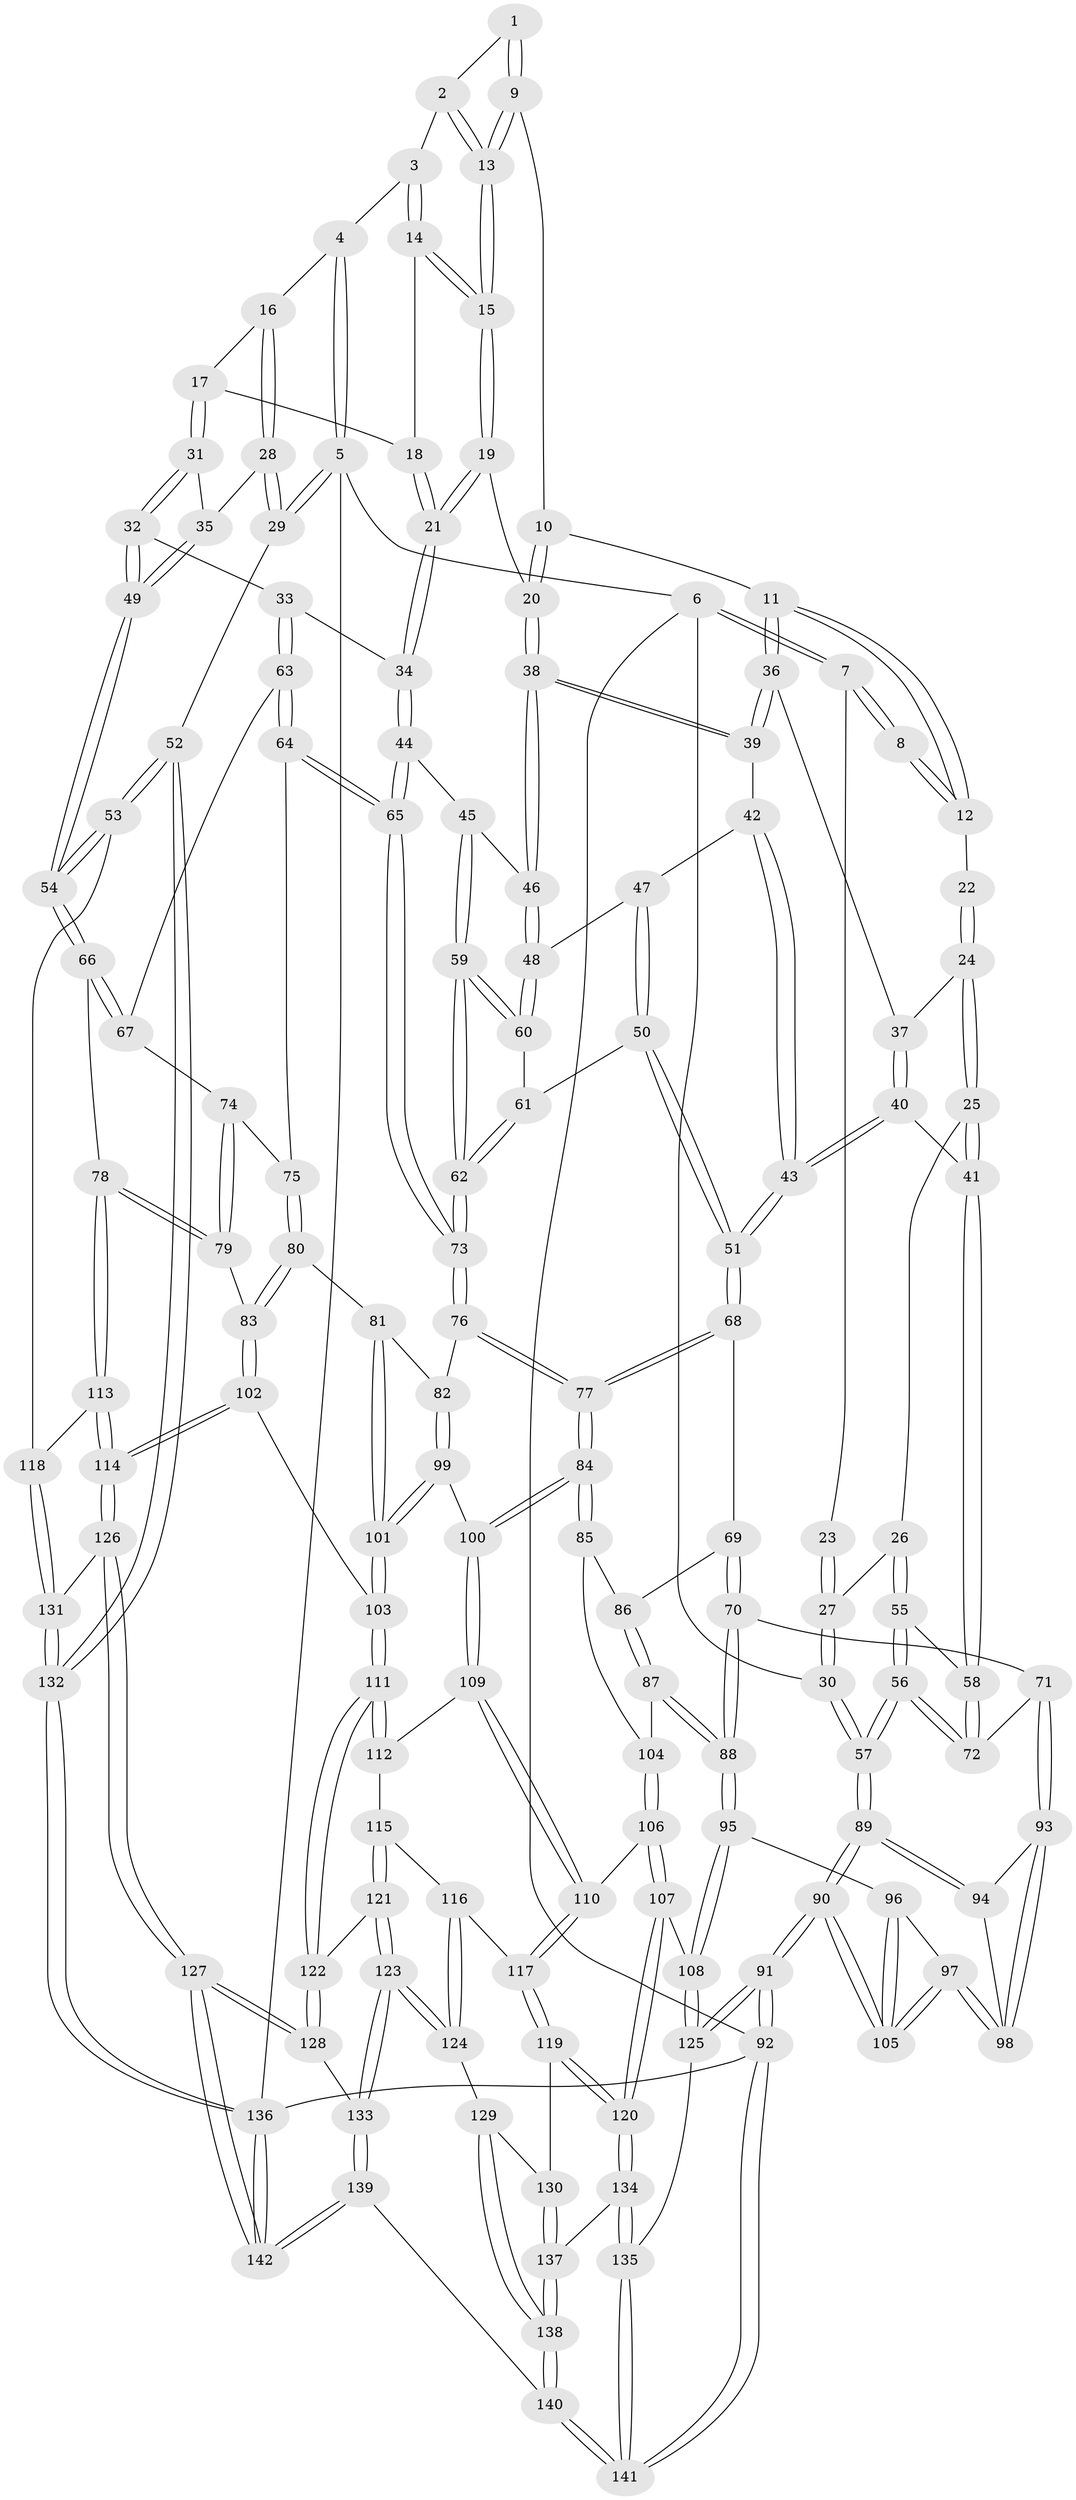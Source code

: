 // coarse degree distribution, {2: 0.047619047619047616, 3: 0.2619047619047619, 4: 0.3333333333333333, 6: 0.047619047619047616, 5: 0.16666666666666666, 1: 0.047619047619047616, 7: 0.07142857142857142, 11: 0.023809523809523808}
// Generated by graph-tools (version 1.1) at 2025/06/03/04/25 22:06:26]
// undirected, 142 vertices, 352 edges
graph export_dot {
graph [start="1"]
  node [color=gray90,style=filled];
  1 [pos="+0.5257657470100362+0"];
  2 [pos="+0.5413815101727227+0"];
  3 [pos="+0.8760183271210422+0"];
  4 [pos="+0.9355049529052888+0"];
  5 [pos="+1+0"];
  6 [pos="+0+0"];
  7 [pos="+0+0"];
  8 [pos="+0.36691848665670423+0"];
  9 [pos="+0.4901411836182959+0.024412806581504937"];
  10 [pos="+0.4579220766696387+0.06852447353226475"];
  11 [pos="+0.36461850159826326+0.12065676202440181"];
  12 [pos="+0.3383796439040189+0.09007299298255869"];
  13 [pos="+0.6244284110034686+0.1292634171726927"];
  14 [pos="+0.8645971826921838+0"];
  15 [pos="+0.628853803164696+0.13733810534569535"];
  16 [pos="+0.9361135680474217+0.13265280366119922"];
  17 [pos="+0.8917452855726367+0.1380378221271574"];
  18 [pos="+0.812265505886252+0.06601282722754706"];
  19 [pos="+0.6305663826105609+0.14814602600383464"];
  20 [pos="+0.576327625856014+0.17367836790710142"];
  21 [pos="+0.7058275146227475+0.18699196339770008"];
  22 [pos="+0.19498557161124386+0.07840636072707088"];
  23 [pos="+0.10244385497052046+0.027178490022133225"];
  24 [pos="+0.21359902278000087+0.17642979632462788"];
  25 [pos="+0.1581721924064103+0.22122355594998278"];
  26 [pos="+0.08946752827251622+0.21698066830842247"];
  27 [pos="+0.08791890076692571+0.1720176076674796"];
  28 [pos="+1+0.1783769995953077"];
  29 [pos="+1+0.1957633912341507"];
  30 [pos="+0+0.17606525446622964"];
  31 [pos="+0.8652269061016699+0.20157219430399004"];
  32 [pos="+0.7605695657937583+0.23449162785114455"];
  33 [pos="+0.7506154286096302+0.23363064856809387"];
  34 [pos="+0.7126543001537465+0.20025067682189154"];
  35 [pos="+0.9122954386705716+0.23914261677007714"];
  36 [pos="+0.3688670679530115+0.1466507156425109"];
  37 [pos="+0.25081272048925407+0.21085833706176166"];
  38 [pos="+0.5598668610705113+0.187184298904826"];
  39 [pos="+0.37110756306540715+0.15053566227973839"];
  40 [pos="+0.23764713146508407+0.28222518460233104"];
  41 [pos="+0.23659232302794933+0.2827005410878926"];
  42 [pos="+0.37579113927788754+0.19398377921030818"];
  43 [pos="+0.302323476366617+0.2990436991438295"];
  44 [pos="+0.6344697784999399+0.3176899539760798"];
  45 [pos="+0.5547474167451325+0.2568695356653886"];
  46 [pos="+0.5536140335671714+0.20208417702335932"];
  47 [pos="+0.38917600222707305+0.21303477738778362"];
  48 [pos="+0.4561028627104183+0.26502353742240176"];
  49 [pos="+0.9027651089648028+0.328930878079526"];
  50 [pos="+0.38786353700018944+0.3439769829258642"];
  51 [pos="+0.3603488987583909+0.3905565524066911"];
  52 [pos="+1+0.511792282155122"];
  53 [pos="+1+0.5176683074087287"];
  54 [pos="+0.9817942216011531+0.5049860658047283"];
  55 [pos="+0.087104855651986+0.22162012514357243"];
  56 [pos="+0+0.3598032568858835"];
  57 [pos="+0+0.36056374580328804"];
  58 [pos="+0.14975424821136488+0.38149494607643114"];
  59 [pos="+0.5291418121128254+0.34239391576115547"];
  60 [pos="+0.45697213155347866+0.2741388024306693"];
  61 [pos="+0.43432937614557515+0.3070563330639072"];
  62 [pos="+0.5402734003831671+0.41005099164505737"];
  63 [pos="+0.7520117870765284+0.28666203133989604"];
  64 [pos="+0.6556992871206568+0.3691104072856711"];
  65 [pos="+0.6230234396612282+0.36069600220830667"];
  66 [pos="+0.9311387107280109+0.5133284153737661"];
  67 [pos="+0.7548443504848079+0.30185297273964706"];
  68 [pos="+0.3610894712520252+0.39909517656462185"];
  69 [pos="+0.2560964469401949+0.4371545460342711"];
  70 [pos="+0.17714315837029343+0.4269960605337625"];
  71 [pos="+0.16782983115132818+0.42208521232087937"];
  72 [pos="+0.14975129000390705+0.38150864378259525"];
  73 [pos="+0.5410561194662736+0.41322645023937143"];
  74 [pos="+0.723613111932139+0.38313615315348065"];
  75 [pos="+0.6858208810845442+0.38549395273186143"];
  76 [pos="+0.537902575845704+0.4211092731652641"];
  77 [pos="+0.4538969274087281+0.4743062538887424"];
  78 [pos="+0.9225103119558252+0.5162948638849486"];
  79 [pos="+0.8406222881485185+0.5177289893973575"];
  80 [pos="+0.6782826973803773+0.5069925592578018"];
  81 [pos="+0.6664482579782346+0.5087758468263347"];
  82 [pos="+0.6523439198712901+0.5015907120406475"];
  83 [pos="+0.8240633185177929+0.522071732723715"];
  84 [pos="+0.4464211720483772+0.524615796180272"];
  85 [pos="+0.324681166842271+0.5499520626995005"];
  86 [pos="+0.26879598076001304+0.4784923592351424"];
  87 [pos="+0.24634978405473557+0.5873418381500688"];
  88 [pos="+0.21567875534701547+0.5900652185360737"];
  89 [pos="+0+0.4395173533776375"];
  90 [pos="+0+0.7351266810052463"];
  91 [pos="+0+1"];
  92 [pos="+0+1"];
  93 [pos="+0.144426737682654+0.44939486017338337"];
  94 [pos="+0+0.4804196895099369"];
  95 [pos="+0.13241318386060863+0.6567906179723734"];
  96 [pos="+0.12124821782627143+0.6484441783517976"];
  97 [pos="+0.0842998134273341+0.5748397258950987"];
  98 [pos="+0.07864381314812795+0.5593509997648222"];
  99 [pos="+0.5341901230218593+0.5818427633826546"];
  100 [pos="+0.454617316224701+0.5563867270055523"];
  101 [pos="+0.6190805605382051+0.628027291943108"];
  102 [pos="+0.6741397790238715+0.6942858348937911"];
  103 [pos="+0.6395336266670004+0.6896185612748882"];
  104 [pos="+0.27453378566275516+0.5930413915393123"];
  105 [pos="+0+0.7223523114479409"];
  106 [pos="+0.32141479614633844+0.6691365797441015"];
  107 [pos="+0.26439758002024666+0.7339611081207403"];
  108 [pos="+0.1478488353844794+0.708546531668299"];
  109 [pos="+0.44045855407623113+0.6241669715165101"];
  110 [pos="+0.3944709212447351+0.6641217491173426"];
  111 [pos="+0.5992983219622089+0.7209541874698875"];
  112 [pos="+0.4411449400514446+0.6249180348874316"];
  113 [pos="+0.8230161927867025+0.7085789166886158"];
  114 [pos="+0.7695119636052079+0.7765350273710078"];
  115 [pos="+0.4818524182773611+0.7299766702941979"];
  116 [pos="+0.47132237698824775+0.7411542112308258"];
  117 [pos="+0.3998398419009885+0.756609208308442"];
  118 [pos="+0.9340536911391464+0.7663092522058997"];
  119 [pos="+0.3929880761593835+0.7866286010714569"];
  120 [pos="+0.29954870549905815+0.800122948105929"];
  121 [pos="+0.5449918032700324+0.7544888163355893"];
  122 [pos="+0.5908851371041415+0.7364283337397431"];
  123 [pos="+0.4873728084798754+0.8218463560702931"];
  124 [pos="+0.4682742684720502+0.8161526145013918"];
  125 [pos="+0.11411557056288678+0.7845453870633509"];
  126 [pos="+0.7899092776614762+0.878755926493941"];
  127 [pos="+0.7542667961313595+0.9253117405646821"];
  128 [pos="+0.603365461721136+0.7997261120399098"];
  129 [pos="+0.4191975291864859+0.8139346803564304"];
  130 [pos="+0.4016353713363689+0.7958065103358786"];
  131 [pos="+0.9048668901252257+0.8636360979809575"];
  132 [pos="+1+1"];
  133 [pos="+0.5325528457969566+0.900490442118343"];
  134 [pos="+0.27937483497793+0.8636183372103976"];
  135 [pos="+0.22153095175416965+0.9054468609640401"];
  136 [pos="+1+1"];
  137 [pos="+0.33448293499949794+0.8910289682187166"];
  138 [pos="+0.39362301601584854+0.9217704355682411"];
  139 [pos="+0.5524674469705163+1"];
  140 [pos="+0.51026092340234+1"];
  141 [pos="+0.1337350958993514+1"];
  142 [pos="+0.6536852365056708+1"];
  1 -- 2;
  1 -- 9;
  1 -- 9;
  2 -- 3;
  2 -- 13;
  2 -- 13;
  3 -- 4;
  3 -- 14;
  3 -- 14;
  4 -- 5;
  4 -- 5;
  4 -- 16;
  5 -- 6;
  5 -- 29;
  5 -- 29;
  5 -- 136;
  6 -- 7;
  6 -- 7;
  6 -- 30;
  6 -- 92;
  7 -- 8;
  7 -- 8;
  7 -- 23;
  8 -- 12;
  8 -- 12;
  9 -- 10;
  9 -- 13;
  9 -- 13;
  10 -- 11;
  10 -- 20;
  10 -- 20;
  11 -- 12;
  11 -- 12;
  11 -- 36;
  11 -- 36;
  12 -- 22;
  13 -- 15;
  13 -- 15;
  14 -- 15;
  14 -- 15;
  14 -- 18;
  15 -- 19;
  15 -- 19;
  16 -- 17;
  16 -- 28;
  16 -- 28;
  17 -- 18;
  17 -- 31;
  17 -- 31;
  18 -- 21;
  18 -- 21;
  19 -- 20;
  19 -- 21;
  19 -- 21;
  20 -- 38;
  20 -- 38;
  21 -- 34;
  21 -- 34;
  22 -- 24;
  22 -- 24;
  23 -- 27;
  23 -- 27;
  24 -- 25;
  24 -- 25;
  24 -- 37;
  25 -- 26;
  25 -- 41;
  25 -- 41;
  26 -- 27;
  26 -- 55;
  26 -- 55;
  27 -- 30;
  27 -- 30;
  28 -- 29;
  28 -- 29;
  28 -- 35;
  29 -- 52;
  30 -- 57;
  30 -- 57;
  31 -- 32;
  31 -- 32;
  31 -- 35;
  32 -- 33;
  32 -- 49;
  32 -- 49;
  33 -- 34;
  33 -- 63;
  33 -- 63;
  34 -- 44;
  34 -- 44;
  35 -- 49;
  35 -- 49;
  36 -- 37;
  36 -- 39;
  36 -- 39;
  37 -- 40;
  37 -- 40;
  38 -- 39;
  38 -- 39;
  38 -- 46;
  38 -- 46;
  39 -- 42;
  40 -- 41;
  40 -- 43;
  40 -- 43;
  41 -- 58;
  41 -- 58;
  42 -- 43;
  42 -- 43;
  42 -- 47;
  43 -- 51;
  43 -- 51;
  44 -- 45;
  44 -- 65;
  44 -- 65;
  45 -- 46;
  45 -- 59;
  45 -- 59;
  46 -- 48;
  46 -- 48;
  47 -- 48;
  47 -- 50;
  47 -- 50;
  48 -- 60;
  48 -- 60;
  49 -- 54;
  49 -- 54;
  50 -- 51;
  50 -- 51;
  50 -- 61;
  51 -- 68;
  51 -- 68;
  52 -- 53;
  52 -- 53;
  52 -- 132;
  52 -- 132;
  53 -- 54;
  53 -- 54;
  53 -- 118;
  54 -- 66;
  54 -- 66;
  55 -- 56;
  55 -- 56;
  55 -- 58;
  56 -- 57;
  56 -- 57;
  56 -- 72;
  56 -- 72;
  57 -- 89;
  57 -- 89;
  58 -- 72;
  58 -- 72;
  59 -- 60;
  59 -- 60;
  59 -- 62;
  59 -- 62;
  60 -- 61;
  61 -- 62;
  61 -- 62;
  62 -- 73;
  62 -- 73;
  63 -- 64;
  63 -- 64;
  63 -- 67;
  64 -- 65;
  64 -- 65;
  64 -- 75;
  65 -- 73;
  65 -- 73;
  66 -- 67;
  66 -- 67;
  66 -- 78;
  67 -- 74;
  68 -- 69;
  68 -- 77;
  68 -- 77;
  69 -- 70;
  69 -- 70;
  69 -- 86;
  70 -- 71;
  70 -- 88;
  70 -- 88;
  71 -- 72;
  71 -- 93;
  71 -- 93;
  73 -- 76;
  73 -- 76;
  74 -- 75;
  74 -- 79;
  74 -- 79;
  75 -- 80;
  75 -- 80;
  76 -- 77;
  76 -- 77;
  76 -- 82;
  77 -- 84;
  77 -- 84;
  78 -- 79;
  78 -- 79;
  78 -- 113;
  78 -- 113;
  79 -- 83;
  80 -- 81;
  80 -- 83;
  80 -- 83;
  81 -- 82;
  81 -- 101;
  81 -- 101;
  82 -- 99;
  82 -- 99;
  83 -- 102;
  83 -- 102;
  84 -- 85;
  84 -- 85;
  84 -- 100;
  84 -- 100;
  85 -- 86;
  85 -- 104;
  86 -- 87;
  86 -- 87;
  87 -- 88;
  87 -- 88;
  87 -- 104;
  88 -- 95;
  88 -- 95;
  89 -- 90;
  89 -- 90;
  89 -- 94;
  89 -- 94;
  90 -- 91;
  90 -- 91;
  90 -- 105;
  90 -- 105;
  91 -- 92;
  91 -- 92;
  91 -- 125;
  91 -- 125;
  92 -- 141;
  92 -- 141;
  92 -- 136;
  93 -- 94;
  93 -- 98;
  93 -- 98;
  94 -- 98;
  95 -- 96;
  95 -- 108;
  95 -- 108;
  96 -- 97;
  96 -- 105;
  96 -- 105;
  97 -- 98;
  97 -- 98;
  97 -- 105;
  97 -- 105;
  99 -- 100;
  99 -- 101;
  99 -- 101;
  100 -- 109;
  100 -- 109;
  101 -- 103;
  101 -- 103;
  102 -- 103;
  102 -- 114;
  102 -- 114;
  103 -- 111;
  103 -- 111;
  104 -- 106;
  104 -- 106;
  106 -- 107;
  106 -- 107;
  106 -- 110;
  107 -- 108;
  107 -- 120;
  107 -- 120;
  108 -- 125;
  108 -- 125;
  109 -- 110;
  109 -- 110;
  109 -- 112;
  110 -- 117;
  110 -- 117;
  111 -- 112;
  111 -- 112;
  111 -- 122;
  111 -- 122;
  112 -- 115;
  113 -- 114;
  113 -- 114;
  113 -- 118;
  114 -- 126;
  114 -- 126;
  115 -- 116;
  115 -- 121;
  115 -- 121;
  116 -- 117;
  116 -- 124;
  116 -- 124;
  117 -- 119;
  117 -- 119;
  118 -- 131;
  118 -- 131;
  119 -- 120;
  119 -- 120;
  119 -- 130;
  120 -- 134;
  120 -- 134;
  121 -- 122;
  121 -- 123;
  121 -- 123;
  122 -- 128;
  122 -- 128;
  123 -- 124;
  123 -- 124;
  123 -- 133;
  123 -- 133;
  124 -- 129;
  125 -- 135;
  126 -- 127;
  126 -- 127;
  126 -- 131;
  127 -- 128;
  127 -- 128;
  127 -- 142;
  127 -- 142;
  128 -- 133;
  129 -- 130;
  129 -- 138;
  129 -- 138;
  130 -- 137;
  130 -- 137;
  131 -- 132;
  131 -- 132;
  132 -- 136;
  132 -- 136;
  133 -- 139;
  133 -- 139;
  134 -- 135;
  134 -- 135;
  134 -- 137;
  135 -- 141;
  135 -- 141;
  136 -- 142;
  136 -- 142;
  137 -- 138;
  137 -- 138;
  138 -- 140;
  138 -- 140;
  139 -- 140;
  139 -- 142;
  139 -- 142;
  140 -- 141;
  140 -- 141;
}
